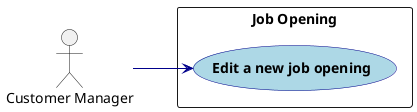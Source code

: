 @startuml US1004_UCD
'https://plantuml.com/use-case-diagram

skinparam usecase {
    BackgroundColor LightBlue
    BorderColor DarkBlue
    ArrowColor DarkBlue
    FontStyle Bold
}

:Customer Manager: as CustomerManager


left to right direction

rectangle "Job Opening" as jobOpening {
  usecase "Edit a new job opening" as selectRequirementsSpecification
}

CustomerManager --> (selectRequirementsSpecification)

@enduml
